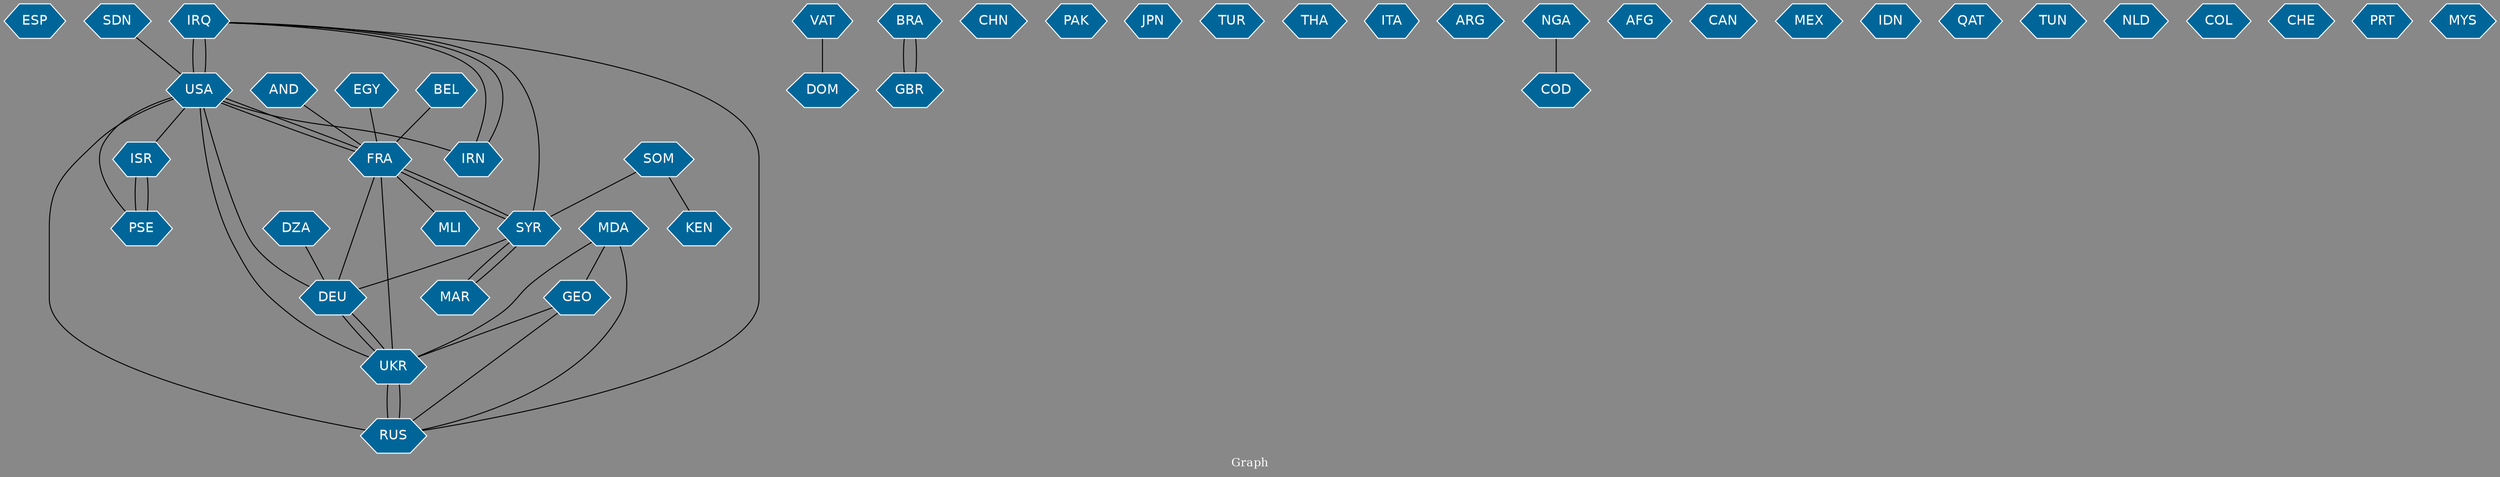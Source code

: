 // Countries together in item graph
graph {
	graph [bgcolor="#888888" fontcolor=white fontsize=12 label="Graph" outputorder=edgesfirst overlap=prism]
	node [color=white fillcolor="#006699" fontcolor=white fontname=Helvetica shape=hexagon style=filled]
	edge [arrowhead=open color=black fontcolor=white fontname=Courier fontsize=12]
		ESP [label=ESP]
		IRQ [label=IRQ]
		VAT [label=VAT]
		BRA [label=BRA]
		UKR [label=UKR]
		CHN [label=CHN]
		USA [label=USA]
		DEU [label=DEU]
		FRA [label=FRA]
		PAK [label=PAK]
		JPN [label=JPN]
		TUR [label=TUR]
		IRN [label=IRN]
		DZA [label=DZA]
		MLI [label=MLI]
		THA [label=THA]
		GBR [label=GBR]
		RUS [label=RUS]
		ITA [label=ITA]
		PSE [label=PSE]
		ISR [label=ISR]
		ARG [label=ARG]
		SYR [label=SYR]
		NGA [label=NGA]
		AFG [label=AFG]
		CAN [label=CAN]
		SDN [label=SDN]
		DOM [label=DOM]
		MEX [label=MEX]
		EGY [label=EGY]
		KEN [label=KEN]
		BEL [label=BEL]
		IDN [label=IDN]
		MAR [label=MAR]
		QAT [label=QAT]
		TUN [label=TUN]
		NLD [label=NLD]
		SOM [label=SOM]
		COL [label=COL]
		AND [label=AND]
		CHE [label=CHE]
		MDA [label=MDA]
		GEO [label=GEO]
		COD [label=COD]
		PRT [label=PRT]
		MYS [label=MYS]
			FRA -- MLI [weight=1]
			USA -- ISR [weight=1]
			FRA -- USA [weight=1]
			UKR -- FRA [weight=2]
			DEU -- UKR [weight=1]
			ISR -- PSE [weight=3]
			UKR -- RUS [weight=8]
			IRQ -- IRN [weight=1]
			GBR -- BRA [weight=1]
			SYR -- FRA [weight=2]
			IRN -- IRQ [weight=1]
			DEU -- FRA [weight=3]
			IRQ -- USA [weight=4]
			RUS -- IRQ [weight=1]
			UKR -- DEU [weight=1]
			BRA -- GBR [weight=1]
			AND -- FRA [weight=1]
			BEL -- FRA [weight=1]
			SYR -- DEU [weight=1]
			MDA -- RUS [weight=1]
			VAT -- DOM [weight=1]
			FRA -- SYR [weight=1]
			USA -- IRQ [weight=5]
			SOM -- KEN [weight=1]
			MDA -- GEO [weight=1]
			USA -- IRN [weight=2]
			RUS -- USA [weight=1]
			UKR -- USA [weight=2]
			RUS -- UKR [weight=4]
			USA -- FRA [weight=1]
			IRQ -- SYR [weight=2]
			PSE -- ISR [weight=6]
			GEO -- UKR [weight=1]
			MAR -- SYR [weight=1]
			USA -- PSE [weight=1]
			MDA -- UKR [weight=1]
			DEU -- USA [weight=1]
			DZA -- DEU [weight=1]
			SYR -- MAR [weight=1]
			SOM -- SYR [weight=1]
			EGY -- FRA [weight=1]
			SDN -- USA [weight=2]
			GEO -- RUS [weight=1]
			NGA -- COD [weight=1]
}